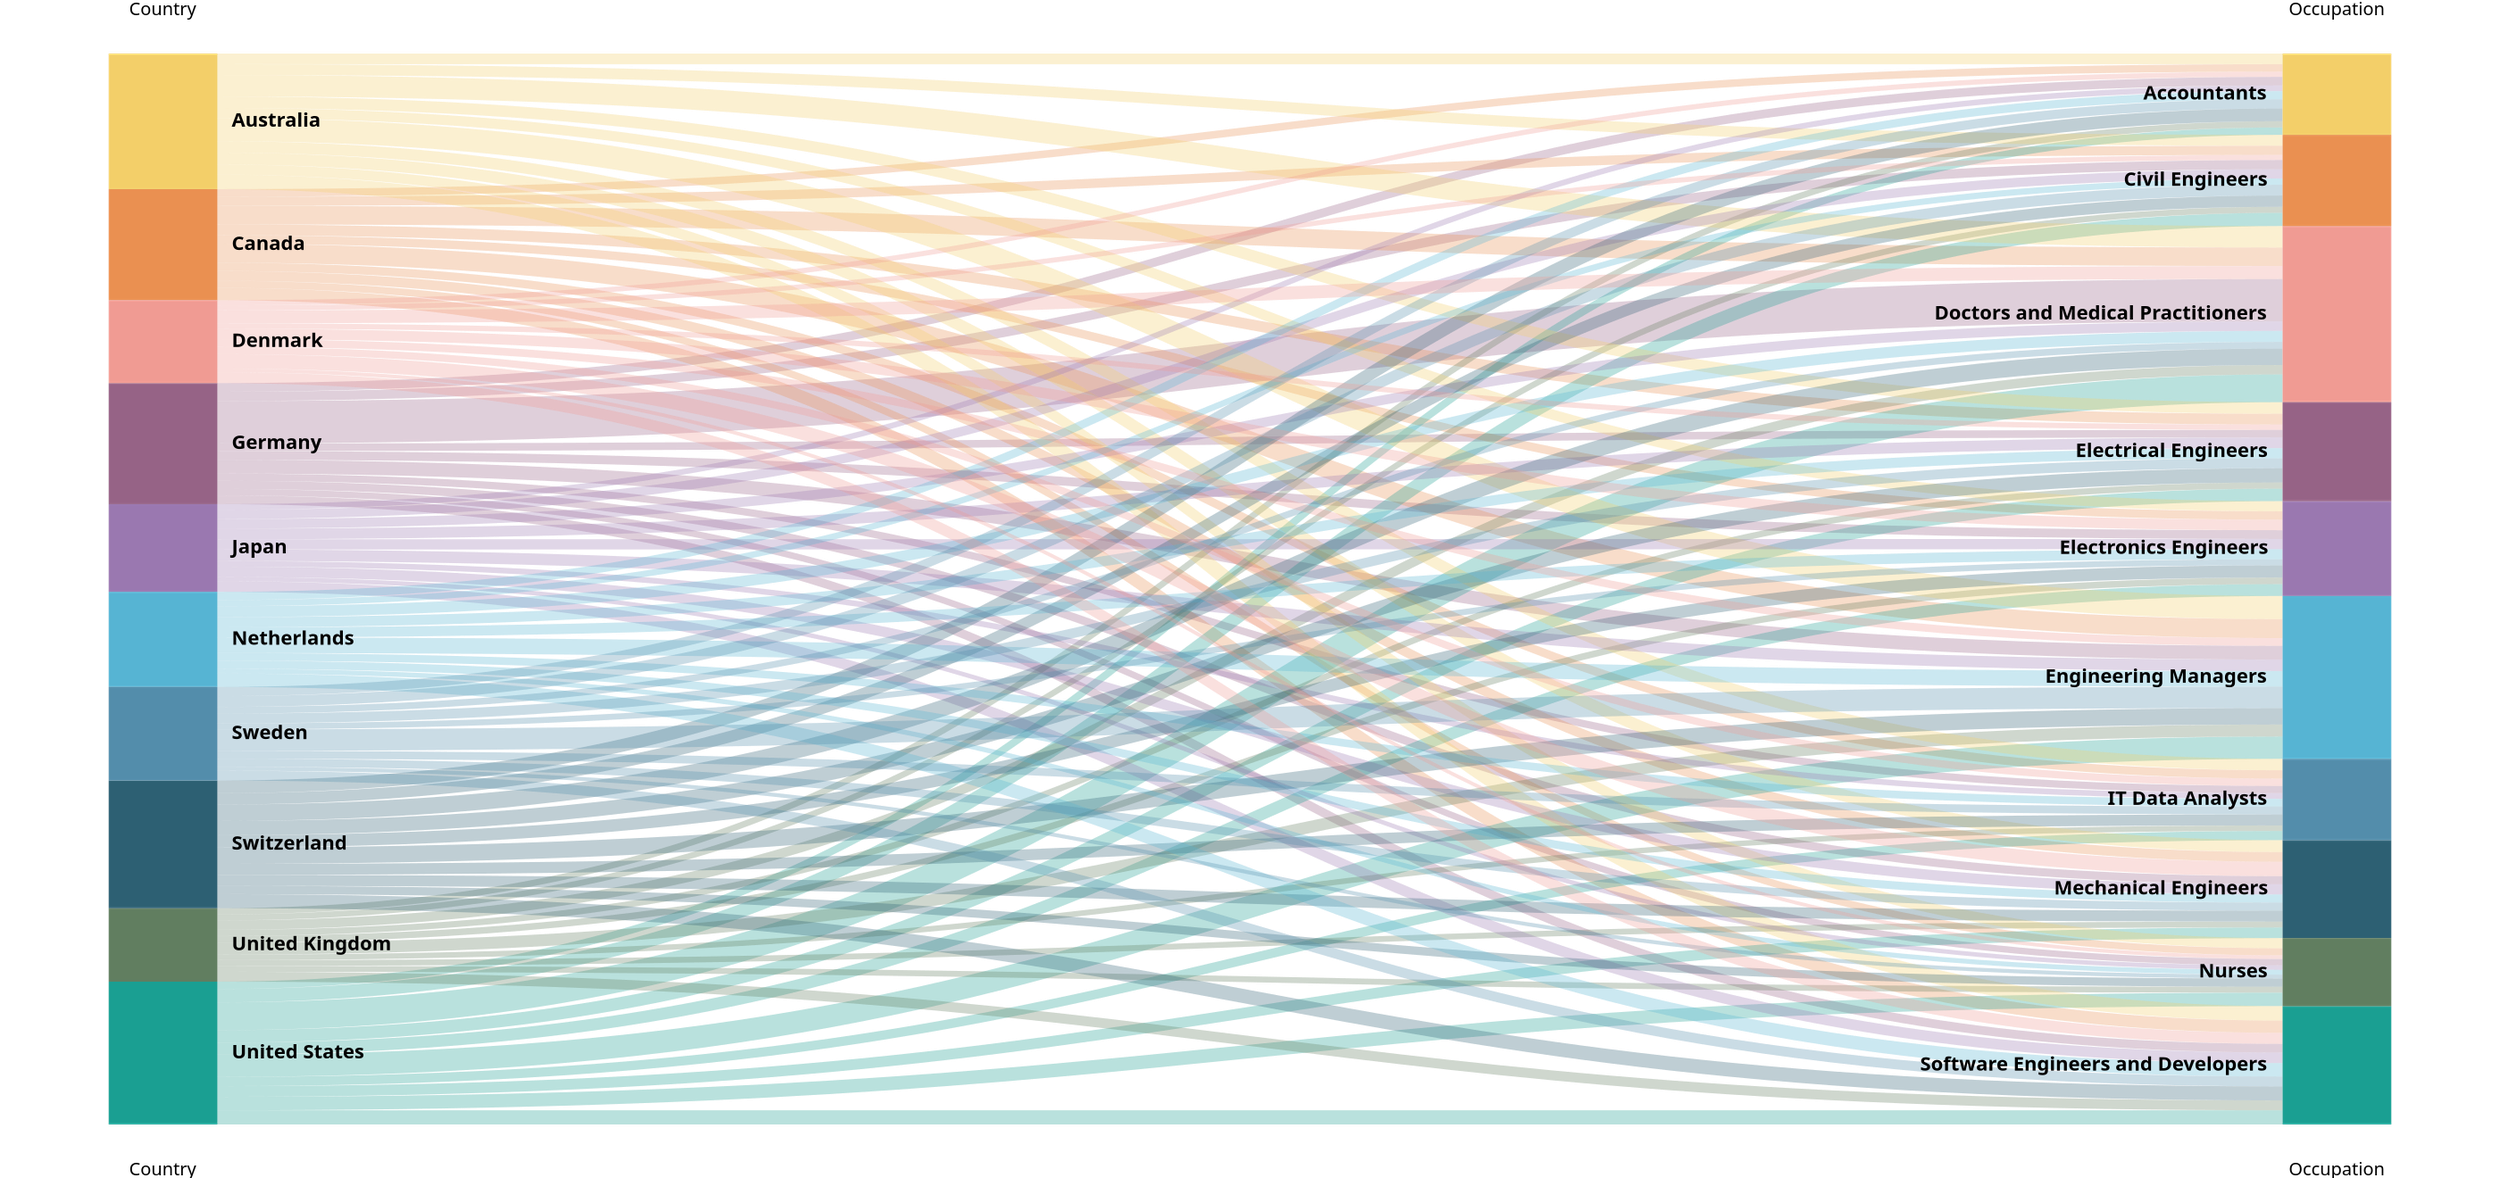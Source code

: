 {
	"$schema": "https://vega.github.io/schema/vega/v3.0.json",
	"height": 600,
	"width": 1400,
	"data": [
		{
			"name": "rawData",
			"values": [
				{
					"Country": "Germany",
					"Occupation": "Software Engineers and Developers",
					"Count": 73538
				},
				{
					"Country": "Germany",
					"Occupation": "Electronics Engineers",
					"Count": 73678
				},
				{
					"Country": "Germany",
					"Occupation": "Mechanical Engineers",
					"Count": 68558
				},
				{
					"Country": "Germany",
					"Occupation": "Nurses",
					"Count": 54238
				},
				{
					"Country": "Germany",
					"Occupation": "Doctors and Medical Practitioners",
					"Count": 356390
				},
				{
					"Country": "Germany",
					"Occupation": "Civil Engineers",
					"Count": 78416
				},
				{
					"Country": "Germany",
					"Occupation": "Electrical Engineers",
					"Count": 63941
				},
				{
					"Country": "Germany",
					"Occupation": "Accountants",
					"Count": 72633
				},
				{
					"Country": "Germany",
					"Occupation": "IT Data Analysts",
					"Count": 60966
				},
				{
					"Country": "Germany",
					"Occupation": "Engineering Managers",
					"Count": 115561
				},
				{
					"Country": "Canada",
					"Occupation": "Software Engineers and Developers",
					"Count": 103257
				},
				{
					"Country": "Canada",
					"Occupation": "Electronics Engineers",
					"Count": 71004
				},
				{
					"Country": "Canada",
					"Occupation": "Mechanical Engineers",
					"Count": 82025
				},
				{
					"Country": "Canada",
					"Occupation": "Nurses",
					"Count": 59838
				},
				{
					"Country": "Canada",
					"Occupation": "Doctors and Medical Practitioners",
					"Count": 155630
				},
				{
					"Country": "Canada",
					"Occupation": "Civil Engineers",
					"Count": 78114
				},
				{
					"Country": "Canada",
					"Occupation": "Electrical Engineers",
					"Count": 90884
				},
				{
					"Country": "Canada",
					"Occupation": "Accountants",
					"Count": 63280
				},
				{
					"Country": "Canada",
					"Occupation": "IT Data Analysts",
					"Count": 70321
				},
				{
					"Country": "Canada",
					"Occupation": "Engineering Managers",
					"Count": 159588
				},
				{
					"Country": "United States",
					"Occupation": "Software Engineers and Developers",
					"Count": 119007
				},
				{
					"Country": "United States",
					"Occupation": "Electronics Engineers",
					"Count": 100090
				},
				{
					"Country": "United States",
					"Occupation": "Mechanical Engineers",
					"Count": 89856
				},
				{
					"Country": "United States",
					"Occupation": "Nurses",
					"Count": 113228
				},
				{
					"Country": "United States",
					"Occupation": "Doctors and Medical Practitioners",
					"Count": 233984
				},
				{
					"Country": "United States",
					"Occupation": "Civil Engineers",
					"Count": 111666
				},
				{
					"Country": "United States",
					"Occupation": "Electrical Engineers",
					"Count": 105308
				},
				{
					"Country": "United States",
					"Occupation": "Accountants",
					"Count": 62226
				},
				{
					"Country": "United States",
					"Occupation": "IT Data Analysts",
					"Count": 77521
				},
				{
					"Country": "United States",
					"Occupation": "Engineering Managers",
					"Count": 187915
				},
				{
					"Country": "United Kingdom",
					"Occupation": "Software Engineers and Developers",
					"Count": 83059
				},
				{
					"Country": "United Kingdom",
					"Occupation": "Electronics Engineers",
					"Count": 55372
				},
				{
					"Country": "United Kingdom",
					"Occupation": "Mechanical Engineers",
					"Count": 48766
				},
				{
					"Country": "United Kingdom",
					"Occupation": "Nurses",
					"Count": 49414
				},
				{
					"Country": "United Kingdom",
					"Occupation": "Doctors and Medical Practitioners",
					"Count": 78967
				},
				{
					"Country": "United Kingdom",
					"Occupation": "Civil Engineers",
					"Count": 50316
				},
				{
					"Country": "United Kingdom",
					"Occupation": "Electrical Engineers",
					"Count": 52470
				},
				{
					"Country": "United Kingdom",
					"Occupation": "Accountants",
					"Count": 52603
				},
				{
					"Country": "United Kingdom",
					"Occupation": "IT Data Analysts",
					"Count": 46405
				},
				{
					"Country": "United Kingdom",
					"Occupation": "Engineering Managers",
					"Count": 100579
				},
				{
					"Country": "Australia",
					"Occupation": "Software Engineers and Developers",
					"Count": 121850
				},
				{
					"Country": "Australia",
					"Occupation": "Electronics Engineers",
					"Count": 85000
				},
				{
					"Country": "Australia",
					"Occupation": "Mechanical Engineers",
					"Count": 100011
				},
				{
					"Country": "Australia",
					"Occupation": "Nurses",
					"Count": 85000
				},
				{
					"Country": "Australia",
					"Occupation": "Doctors and Medical Practitioners",
					"Count": 180000
				},
				{
					"Country": "Australia",
					"Occupation": "Civil Engineers",
					"Count": 91250
				},
				{
					"Country": "Australia",
					"Occupation": "Electrical Engineers",
					"Count": 97000
				},
				{
					"Country": "Australia",
					"Occupation": "Accountants",
					"Count": 89500
				},
				{
					"Country": "Australia",
					"Occupation": "IT Data Analysts",
					"Count": 96000
				},
				{
					"Country": "Australia",
					"Occupation": "Engineering Managers",
					"Count": 194500
				},
				{
					"Country": "Japan",
					"Occupation": "Software Engineers and Developers",
					"Count": 89000
				},
				{
					"Country": "Japan",
					"Occupation": "Electronics Engineers",
					"Count": 85948
				},
				{
					"Country": "Japan",
					"Occupation": "Mechanical Engineers",
					"Count": 85948
				},
				{
					"Country": "Japan",
					"Occupation": "Nurses",
					"Count": 37084
				},
				{
					"Country": "Japan",
					"Occupation": "Doctors and Medical Practitioners",
					"Count": 80183
				},
				{
					"Country": "Japan",
					"Occupation": "Civil Engineers",
					"Count": 77627
				},
				{
					"Country": "Japan",
					"Occupation": "Electrical Engineers",
					"Count": 90079
				},
				{
					"Country": "Japan",
					"Occupation": "Accountants",
					"Count": 47595
				},
				{
					"Country": "Japan",
					"Occupation": "IT Data Analysts",
					"Count": 47782
				},
				{
					"Country": "Japan",
					"Occupation": "Engineering Managers",
					"Count": 96320
				},
				{
					"Country": "Switzerland",
					"Occupation": "Software Engineers and Developers",
					"Count": 118000
				},
				{
					"Country": "Switzerland",
					"Occupation": "Electronics Engineers",
					"Count": 102749
				},
				{
					"Country": "Switzerland",
					"Occupation": "Mechanical Engineers",
					"Count": 92282
				},
				{
					"Country": "Switzerland",
					"Occupation": "Nurses",
					"Count": 69552
				},
				{
					"Country": "Switzerland",
					"Occupation": "Doctors and Medical Practitioners",
					"Count": 138151
				},
				{
					"Country": "Switzerland",
					"Occupation": "Civil Engineers",
					"Count": 95048
				},
				{
					"Country": "Switzerland",
					"Occupation": "Electrical Engineers",
					"Count": 120000
				},
				{
					"Country": "Switzerland",
					"Occupation": "Accountants",
					"Count": 107000
				},
				{
					"Country": "Switzerland",
					"Occupation": "IT Data Analysts",
					"Count": 92598
				},
				{
					"Country": "Switzerland",
					"Occupation": "Engineering Managers",
					"Count": 138257
				},
				{
					"Country": "Netherlands",
					"Occupation": "Software Engineers and Developers",
					"Count": 112737
				},
				{
					"Country": "Netherlands",
					"Occupation": "Electronics Engineers",
					"Count": 85224
				},
				{
					"Country": "Netherlands",
					"Occupation": "Mechanical Engineers",
					"Count": 67546
				},
				{
					"Country": "Netherlands",
					"Occupation": "Nurses",
					"Count": 40436
				},
				{
					"Country": "Netherlands",
					"Occupation": "Doctors and Medical Practitioners",
					"Count": 92412
				},
				{
					"Country": "Netherlands",
					"Occupation": "Civil Engineers",
					"Count": 51991
				},
				{
					"Country": "Netherlands",
					"Occupation": "Electrical Engineers",
					"Count": 85224
				},
				{
					"Country": "Netherlands",
					"Occupation": "Accountants",
					"Count": 68474
				},
				{
					"Country": "Netherlands",
					"Occupation": "IT Data Analysts",
					"Count": 64263
				},
				{
					"Country": "Netherlands",
					"Occupation": "Engineering Managers",
					"Count": 131220
				},
				{
					"Country": "Sweden",
					"Occupation": "Software Engineers and Developers",
					"Count": 82692
				},
				{
					"Country": "Sweden",
					"Occupation": "Electronics Engineers",
					"Count": 50234
				},
				{
					"Country": "Sweden",
					"Occupation": "Mechanical Engineers",
					"Count": 68095
				},
				{
					"Country": "Sweden",
					"Occupation": "Nurses",
					"Count": 32519
				},
				{
					"Country": "Sweden",
					"Occupation": "Doctors and Medical Practitioners",
					"Count": 56172
				},
				{
					"Country": "Sweden",
					"Occupation": "Civil Engineers",
					"Count": 90758
				},
				{
					"Country": "Sweden",
					"Occupation": "Electrical Engineers",
					"Count": 82308
				},
				{
					"Country": "Sweden",
					"Occupation": "Accountants",
					"Count": 77256
				},
				{
					"Country": "Sweden",
					"Occupation": "IT Data Analysts",
					"Count": 66354
				},
				{
					"Country": "Sweden",
					"Occupation": "Engineering Managers",
					"Count": 180408
				},
				{
					"Country": "Denmark",
					"Occupation": "Software Engineers and Developers",
					"Count": 92064
				},
				{
					"Country": "Denmark",
					"Occupation": "Electronics Engineers",
					"Count": 88039
				},
				{
					"Country": "Denmark",
					"Occupation": "Mechanical Engineers",
					"Count": 120581
				},
				{
					"Country": "Denmark",
					"Occupation": "Nurses",
					"Count": 30491
				},
				{
					"Country": "Denmark",
					"Occupation": "Doctors and Medical Practitioners",
					"Count": 109344
				},
				{
					"Country": "Denmark",
					"Occupation": "Civil Engineers",
					"Count": 42012
				},
				{
					"Country": "Denmark",
					"Occupation": "Electrical Engineers",
					"Count": 45000
				},
				{
					"Country": "Denmark",
					"Occupation": "Accountants",
					"Count": 43125
				},
				{
					"Country": "Denmark",
					"Occupation": "IT Data Analysts",
					"Count": 61683
				},
				{
					"Country": "Denmark",
					"Occupation": "Engineering Managers",
					"Count": 65000
				}
			],
			"transform": [
				{
					"type": "formula",
					"expr": "datum['Country']",
					"as": "stk1"
				},
				{
					"type": "formula",
					"expr": "datum.Occupation",
					"as": "stk2"
				},
				{
					"type": "formula",
					"expr": "datum.Count",
					"as": "size"
				}
			]
		},
		{
			"name": "nodes",
			"source": "rawData",
			"transform": [
				{
					"type": "filter",
					"expr": "!groupSelector || groupSelector.stk1 == datum.stk1 || groupSelector.stk2 == datum.stk2"
				},
				{
					"type": "formula",
					"expr": "datum.stk1+datum.stk2",
					"as": "key"
				},
				{
					"type": "fold",
					"fields": ["stk1", "stk2"],
					"as": ["stack", "grpId"]
				},
				{
					"type": "formula",
					"expr": "datum.stack == 'stk1' ? datum.stk1+' '+datum.stk2 : datum.stk2+' '+datum.stk1",
					"as": "sortField"
				},
				{
					"type": "stack",
					"groupby": ["stack"],
					"sort": {
						"field": "sortField",
						"order": "descending"
					},
					"field": "size"
				},
				{
					"type": "formula",
					"expr": "(datum.y0+datum.y1)/2",
					"as": "yc"
				}
			]
		},
		{
			"name": "groups",
			"source": "nodes",
			"transform": [
				{
					"type": "aggregate",
					"groupby": ["stack", "grpId"],
					"fields": ["size"],
					"ops": ["sum"],
					"as": ["total"]
				},
				{
					"type": "stack",
					"groupby": ["stack"],
					"sort": {
						"field": "grpId",
						"order": "descending"
					},
					"field": "total"
				},
				{
					"type": "formula",
					"expr": "scale('y', datum.y0)",
					"as": "scaledY0"
				},
				{
					"type": "formula",
					"expr": "scale('y', datum.y1)",
					"as": "scaledY1"
				},
				{
					"type": "formula",
					"expr": "datum.stack == 'stk1'",
					"as": "rightLabel"
				},
				{
					"type": "formula",
					"expr": "datum.total/domain('y')[1]",
					"as": "percentage"
				}
			]
		},
		{
			"name": "destinationNodes",
			"source": "nodes",
			"transform": [
				{
					"type": "filter",
					"expr": "datum.stack == 'stk2'"
				}
			]
		},
		{
			"name": "edges",
			"source": "nodes",
			"transform": [
				{
					"type": "filter",
					"expr": "datum.stack == 'stk1'"
				},
				{
					"type": "lookup",
					"from": "destinationNodes",
					"key": "key",
					"fields": ["key"],
					"as": ["target"]
				},
				{
					"type": "linkpath",
					"orient": "horizontal",
					"shape": "diagonal",
					"sourceY": {
						"expr": "scale('y', datum.yc)"
					},
					"sourceX": {
						"expr": "scale('x', 'stk1') + bandwidth('x')"
					},
					"targetY": {
						"expr": "scale('y', datum.target.yc)"
					},
					"targetX": {
						"expr": "scale('x', 'stk2')"
					}
				},
				{
					"type": "formula",
					"expr": "range('y')[0]-scale('y', datum.size)",
					"as": "strokeWidth"
				},
				{
					"type": "formula",
					"expr": "datum.size/domain('y')[1]",
					"as": "percentage"
				}
			]
		}
	],
	"scales": [
		{
			"name": "x",
			"type": "band",
			"range": "width",
			"domain": ["stk1", "stk2"],
			"paddingOuter": 0.05,
			"paddingInner": 0.95
		},
		{
			"name": "y",
			"type": "linear",
			"range": "height",
			"domain": {
				"data": "nodes",
				"field": "y1"
			}
		},
		{
			"name": "color",
			"type": "ordinal",
			"range": [
				"#f3cf69",
				"#ea9051",
				"#f09b93",
				"#966386",
				"#9a78b0",
				"#56b4d3",
				"#538dab",
				"#2d6073",
				"#617e60",
				"#1a9f92"
			],
			"domain": [
				"Australia",
				"Canada",
				"Denmark",
				"Germany",
				"Japan",
				"Netherlands",
				"Sweden",
				"Switzerland",
				"United Kingdom",
				"United States",
				"Accountants",
				"Civil Engineers",
				"Doctors and Medical Practitioners",
				"Electrical Engineers",
				"Electronics Engineers",
				"Engineering Managers",
				"IT Data Analysts",
				"Mechanical Engineers",
				"Nurses",
				"Software Engineers and Developers"
			]
		},
		{
			"name": "stackNames",
			"type": "ordinal",
			"range": ["Country", "Occupation"],
			"domain": ["stk1", "stk2"]
		}
	],
	"axes": [
		{
			"orient": "bottom",
			"scale": "x",
			"domain": false,
			"ticks": false,
			"labelPadding": 20,
			"encode": {
				"labels": {
					"update": {
						"text": {
							"scale": "stackNames",
							"field": "value",
							"fontWeight": "bold",
							"fontSize": 14
						}
					}
				}
			}
		},
		{
			"orient": "top",
			"scale": "x",
			"domain": false,
			"ticks": false,
			"labelPadding": 20,
			"encode": {
				"labels": {
					"update": {
						"text": {
							"scale": "stackNames",
							"field": "value",
							"fontWeight": "bold",
							"fontSize": 14
						}
					}
				}
			}
		},
		{
			"orient": "left",
			"scale": "y",
			"labels": false,
			"domain": false,
			"ticks": false
		}
	],
	"marks": [
		{
			"type": "path",
			"name": "edgeMark",
			"from": {
				"data": "edges"
			},
			"clip": true,
			"encode": {
				"update": {
					"stroke": [
						{
							"test": "groupSelector && groupSelector.stack=='stk1'",
							"scale": "color",
							"field": "stk2"
						},
						{
							"scale": "color",
							"field": "stk1"
						}
					],
					"strokeWidth": {
						"field": "strokeWidth"
					},
					"path": {
						"field": "path"
					},
					"strokeOpacity": {
						"signal": "!groupSelector && (groupHover.stk1 == datum.stk1 || groupHover.stk2 == datum.stk2) ? 0.9 : 0.3"
					},
					"zindex": {
						"signal": "!groupSelector && (groupHover.stk1 == datum.stk1 || groupHover.stk2 == datum.stk2) ? 1 : 0"
					},
					"tooltip": {
						"signal": "{\"Country\": datum.stk1, \"Occupation\": datum.stk2, \"Average Salary\":format(datum.size, ',.0f')}"
					}
				},
				"hover": {
					"strokeOpacity": {
						"value": 1
					}
				}
			}
		},
		{
			"type": "rect",
			"name": "groupMark",
			"from": {
				"data": "groups"
			},
			"encode": {
				"enter": {
					"fill": {
						"scale": "color",
						"field": "grpId"
					},
					"width": {
						"scale": "x",
						"band": 1
					}
				},
				"update": {
					"x": {
						"scale": "x",
						"field": "stack"
					},
					"y": {
						"field": "scaledY0"
					},
					"y2": {
						"field": "scaledY1"
					},
					"fillOpacity": {
						"value": 1
					},
					"tooltip": {
						"signal": "datum.grpId + ' has average salary of ' + format(datum.total/11, ',.0f')"
					}
				},
				"hover": {
					"fillOpacity": {
						"value": 1
					}
				}
			}
		},
		{
			"type": "text",
			"from": {
				"data": "groups"
			},
			"interactive": false,
			"encode": {
				"update": {
					"x": {
						"signal": "scale('x', datum.stack) + (datum.rightLabel ? bandwidth('x') + 8 : -8)"
					},
					"yc": {
						"signal": "(datum.scaledY0 + datum.scaledY1)/2"
					},
					"align": {
						"signal": "datum.rightLabel ? 'left' : 'right'"
					},
					"baseline": {
						"value": "middle"
					},
					"fontWeight": {
						"value": "bold"
					},
					"text": {
						"signal": "abs(datum.scaledY0-datum.scaledY1) > 13 ? datum.grpId : ''"
					}
				}
			}
		},
		{
			"type": "group",
			"data": [
				{
					"name": "dataForShowAll",
					"values": [{}],
					"transform": [
						{
							"type": "filter",
							"expr": "groupSelector"
						}
					]
				}
			],
			"encode": {
				"enter": {
					"xc": {
						"signal": "width/2"
					},
					"y": {
						"value": 30
					},
					"width": {
						"value": 80
					},
					"height": {
						"value": 30
					}
				}
			},
			"marks": [
				{
					"type": "group",
					"name": "groupReset",
					"from": {
						"data": "dataForShowAll"
					},
					"encode": {
						"enter": {
							"cornerRadius": {
								"value": 6
							},
							"fill": {
								"value": "#f5f5f5"
							},
							"stroke": {
								"value": "#c1c1c1"
							},
							"strokeWidth": {
								"value": 2
							},
							"height": {
								"field": {
									"group": "height"
								}
							},
							"width": {
								"field": {
									"group": "width"
								}
							}
						},
						"update": {
							"opacity": {
								"value": 1
							}
						},
						"hover": {
							"opacity": {
								"value": 1
							}
						}
					},
					"marks": [
						{
							"type": "text",
							"interactive": false,
							"encode": {
								"enter": {
									"xc": {
										"field": {
											"group": "width"
										},
										"mult": 0.5
									},
									"yc": {
										"field": {
											"group": "height"
										},
										"mult": 0.5,
										"offset": 2
									},
									"align": {
										"value": "center"
									},
									"baseline": {
										"value": "middle"
									},
									"fontWeight": {
										"value": "bold"
									},
									"text": {
										"value": "Show All"
									}
								}
							}
						}
					]
				}
			]
		}
	],
	"signals": [
		{
			"name": "groupHover",
			"value": {},
			"on": [
				{
					"events": "@groupMark:mouseover",
					"update": "{stk1:datum.stack=='stk1' && datum.grpId, stk2:datum.stack=='stk2' && datum.grpId}"
				},
				{
					"events": "mouseout",
					"update": "{}"
				}
			]
		},
		{
			"name": "groupSelector",
			"value": false,
			"on": [
				{
					"events": "@groupMark:click!",
					"update": "{stack:datum.stack, stk1:datum.stack=='stk1' && datum.grpId, stk2:datum.stack=='stk2' && datum.grpId}"
				},

				{
					"events": [
						{
							"type": "click",
							"markname": "groupReset"
						},
						{
							"type": "dblclick"
						}
					],
					"update": "false"
				}
			]
		}
	],
	"config": { "view": { "stroke": null }, "background": null }
}
